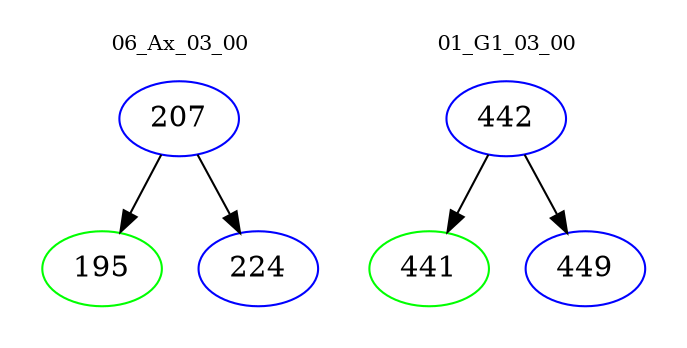 digraph{
subgraph cluster_0 {
color = white
label = "06_Ax_03_00";
fontsize=10;
T0_207 [label="207", color="blue"]
T0_207 -> T0_195 [color="black"]
T0_195 [label="195", color="green"]
T0_207 -> T0_224 [color="black"]
T0_224 [label="224", color="blue"]
}
subgraph cluster_1 {
color = white
label = "01_G1_03_00";
fontsize=10;
T1_442 [label="442", color="blue"]
T1_442 -> T1_441 [color="black"]
T1_441 [label="441", color="green"]
T1_442 -> T1_449 [color="black"]
T1_449 [label="449", color="blue"]
}
}
